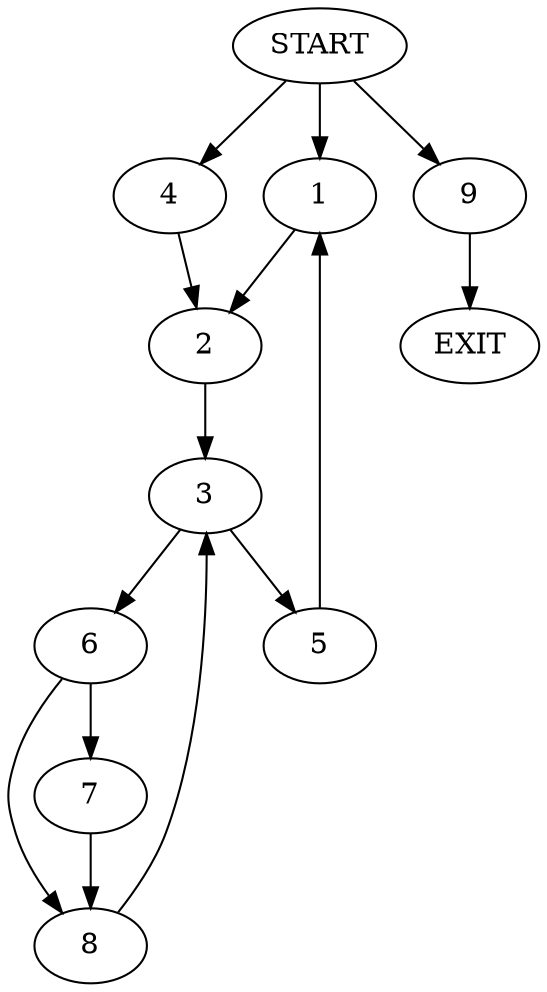 digraph {
0 [label="START"]
10 [label="EXIT"]
0 -> 1
1 -> 2
2 -> 3
0 -> 4
4 -> 2
3 -> 5
3 -> 6
5 -> 1
6 -> 7
6 -> 8
7 -> 8
8 -> 3
0 -> 9
9 -> 10
}
